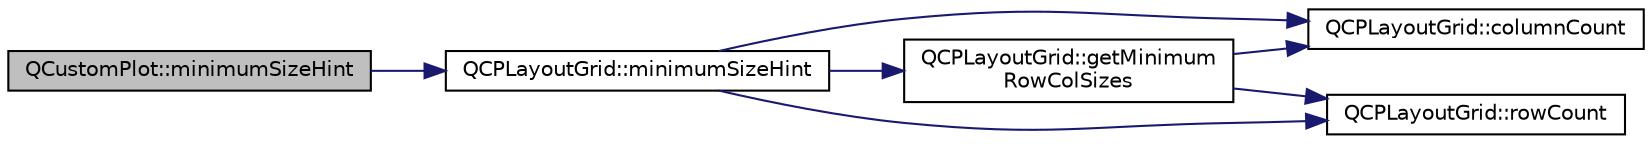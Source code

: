 digraph "QCustomPlot::minimumSizeHint"
{
  edge [fontname="Helvetica",fontsize="10",labelfontname="Helvetica",labelfontsize="10"];
  node [fontname="Helvetica",fontsize="10",shape=record];
  rankdir="LR";
  Node401 [label="QCustomPlot::minimumSizeHint",height=0.2,width=0.4,color="black", fillcolor="grey75", style="filled", fontcolor="black"];
  Node401 -> Node402 [color="midnightblue",fontsize="10",style="solid",fontname="Helvetica"];
  Node402 [label="QCPLayoutGrid::minimumSizeHint",height=0.2,width=0.4,color="black", fillcolor="white", style="filled",URL="$df/dd4/class_q_c_p_layout_grid.html#a9ef4b0d626708a1ada2cfea3a5973b80"];
  Node402 -> Node403 [color="midnightblue",fontsize="10",style="solid",fontname="Helvetica"];
  Node403 [label="QCPLayoutGrid::getMinimum\lRowColSizes",height=0.2,width=0.4,color="black", fillcolor="white", style="filled",URL="$df/dd4/class_q_c_p_layout_grid.html#a4b9a251919936f127a63fc1b9911cd4e"];
  Node403 -> Node404 [color="midnightblue",fontsize="10",style="solid",fontname="Helvetica"];
  Node404 [label="QCPLayoutGrid::columnCount",height=0.2,width=0.4,color="black", fillcolor="white", style="filled",URL="$df/dd4/class_q_c_p_layout_grid.html#a1a2962cbf45011405b64b913afa8e7a2"];
  Node403 -> Node405 [color="midnightblue",fontsize="10",style="solid",fontname="Helvetica"];
  Node405 [label="QCPLayoutGrid::rowCount",height=0.2,width=0.4,color="black", fillcolor="white", style="filled",URL="$df/dd4/class_q_c_p_layout_grid.html#a19c66fd76cbce58a8e94f33797e0c0aa"];
  Node402 -> Node404 [color="midnightblue",fontsize="10",style="solid",fontname="Helvetica"];
  Node402 -> Node405 [color="midnightblue",fontsize="10",style="solid",fontname="Helvetica"];
}
